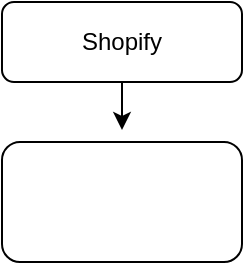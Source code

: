 <mxfile version="24.7.2" type="github">
  <diagram name="Page-1" id="NRne8E1cWs060M_Nhrf8">
    <mxGraphModel dx="1434" dy="827" grid="1" gridSize="10" guides="1" tooltips="1" connect="1" arrows="1" fold="1" page="1" pageScale="1" pageWidth="850" pageHeight="1100" math="0" shadow="0">
      <root>
        <mxCell id="0" />
        <mxCell id="1" parent="0" />
        <mxCell id="OUTa1umvsZE6DUNoNFvn-1" value="Shopify" style="rounded=1;whiteSpace=wrap;html=1;" vertex="1" parent="1">
          <mxGeometry x="365" y="220" width="120" height="40" as="geometry" />
        </mxCell>
        <mxCell id="OUTa1umvsZE6DUNoNFvn-2" value="" style="whiteSpace=wrap;html=1;rounded=1;" vertex="1" parent="1">
          <mxGeometry x="365" y="290" width="120" height="60" as="geometry" />
        </mxCell>
        <mxCell id="OUTa1umvsZE6DUNoNFvn-4" style="edgeStyle=orthogonalEdgeStyle;rounded=0;orthogonalLoop=1;jettySize=auto;html=1;exitX=0.5;exitY=1;exitDx=0;exitDy=0;entryX=0.5;entryY=-0.1;entryDx=0;entryDy=0;entryPerimeter=0;" edge="1" parent="1" source="OUTa1umvsZE6DUNoNFvn-1" target="OUTa1umvsZE6DUNoNFvn-2">
          <mxGeometry relative="1" as="geometry" />
        </mxCell>
      </root>
    </mxGraphModel>
  </diagram>
</mxfile>

